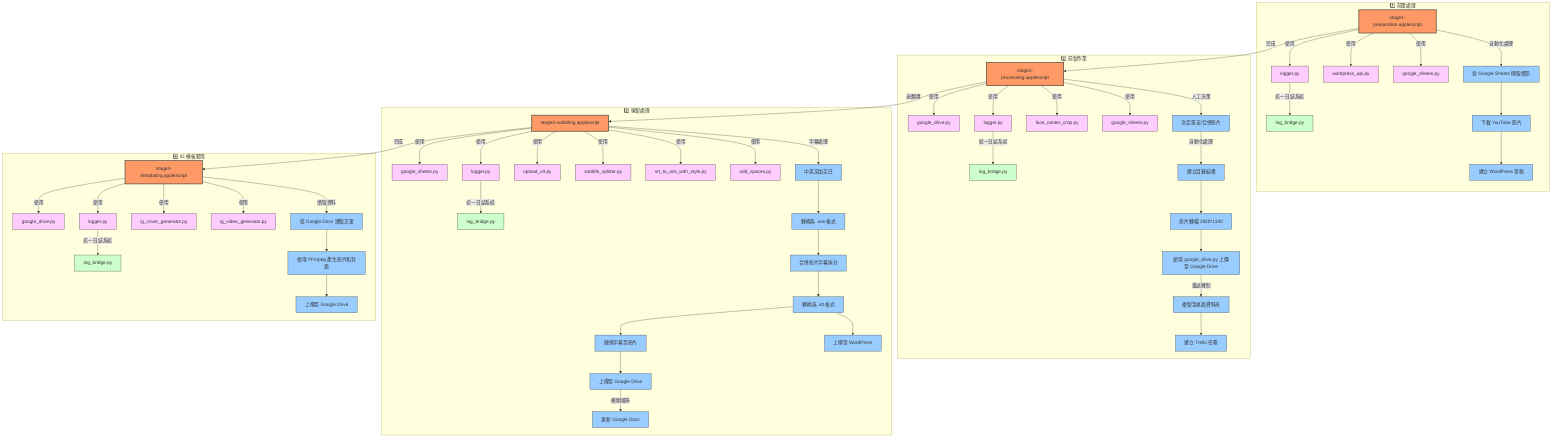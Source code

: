 flowchart TB
    subgraph "1️⃣ 前置處理"
        A[stage1-preparation.applescript] -->|自動化處理| A1[從 Google Sheets 擷取資訊]
        A1 --> A2[下載 YouTube 影片]
        A2 --> A3[建立 WordPress 草稿]
        A -->|使用| AA[google_sheets.py]
        A -->|使用| AB[wordpress_api.py]
        A -->|使用| AC[logger.py]
        AC -->|統一日誌系統| ACL[log_bridge.py]
    end

    subgraph "2️⃣ 前製作業"
        B[stage2-processing.applescript] -->|人工決策| B1[決定單支/合併影片]
        B1 -->|自動化處理| B2[建立目錄結構]
        B2 --> B3[影片轉檔 1920*1340]
        B3 --> B4[使用 google_drive.py 上傳至 Google Drive]
        B4 -->|重試機制| B5[複製至桌面資料夾]
        B5 --> B6[建立 Trello 任務]
        B -->|使用| BA[google_sheets.py]
        B -->|使用| BB[face_center_crop.py]
        B -->|使用| BC[logger.py]
        B -->|使用| BD[google_drive.py]
        BC -->|統一日誌系統| BCL[log_bridge.py]
    end

    subgraph "3️⃣ 後製處理"
        C[stage3-subtitling.applescript] -->|字幕處理| C1[中英文加空白]
        C1 --> C2[轉換為 .ass 格式]
        C2 --> C3[合併影片字幕拆分]
        C3 --> C4[轉換為 .vtt 格式]
        C4 --> C5[上傳至 WordPress]
        C4 --> C6[硬燒字幕至影片]
        C6 --> C7[上傳至 Google Drive]
        C7 -->|模糊搜尋| C8[更新 Google Docs]
        
        C -->|使用| CA[add_spaces.py]
        C -->|使用| CB[srt_to_ass_with_style.py]
        C -->|使用| CC[subtitle_splitter.py]
        C -->|使用| CD[upload_vtt.py]
        C -->|使用| CE[logger.py]
        C -->|使用| CF[google_sheets.py]
        CE -->|統一日誌系統| CEL[log_bridge.py]
    end

    subgraph "4️⃣ IG 模板套用"
        D[stage4-templating.applescript] -->|讀取資料| D1[從 Google Docs 讀取文案]
        D1 --> D2[使用 FFmpeg 產生影片和封面]
        D2 --> D3[上傳至 Google Drive]
        D -->|使用| DA[ig_video_generator.py]
        D -->|使用| DB[ig_cover_generator.py]
        D -->|使用| DC[logger.py]
        D -->|使用| DD[google_drive.py]
        DC -->|統一日誌系統| DCL[log_bridge.py]
    end

    %% 主要流程連接
    A -->|完成| B
    B -->|送翻譯| C
    C -->|完成| D

    classDef mainScript fill:#f96,stroke:#333,stroke-width:2px;
    classDef subProcess fill:#9cf,stroke:#333,stroke-width:1px;
    classDef utility fill:#fcf,stroke:#333,stroke-width:1px;
    classDef logger fill:#cfc,stroke:#333,stroke-width:1px;
    
    class A,B,C,D mainScript;
    class A1,A2,A3,B1,B2,B3,B4,B5,B6,C1,C2,C3,C4,C5,C6,C7,C8,D1,D2,D3 subProcess;
    class AA,AB,AC,BA,BB,BC,BD,CA,CB,CC,CD,CE,CF,DA,DB,DC,DD utility;
    class ACL,BCL,CEL,DCL logger;
